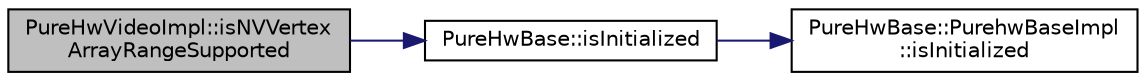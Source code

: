 digraph "PureHwVideoImpl::isNVVertexArrayRangeSupported"
{
 // LATEX_PDF_SIZE
  edge [fontname="Helvetica",fontsize="10",labelfontname="Helvetica",labelfontsize="10"];
  node [fontname="Helvetica",fontsize="10",shape=record];
  rankdir="LR";
  Node1 [label="PureHwVideoImpl::isNVVertex\lArrayRangeSupported",height=0.2,width=0.4,color="black", fillcolor="grey75", style="filled", fontcolor="black",tooltip="Gets whether the nVidia-specific Vertex Array Range is supported."];
  Node1 -> Node2 [color="midnightblue",fontsize="10",style="solid",fontname="Helvetica"];
  Node2 [label="PureHwBase::isInitialized",height=0.2,width=0.4,color="black", fillcolor="white", style="filled",URL="$class_pure_hw_base.html#a9b43b708c80cc54e9b14328f7ec8f783",tooltip="Returns whether the instance is successfully initialized."];
  Node2 -> Node3 [color="midnightblue",fontsize="10",style="solid",fontname="Helvetica"];
  Node3 [label="PureHwBase::PurehwBaseImpl\l::isInitialized",height=0.2,width=0.4,color="black", fillcolor="white", style="filled",URL="$class_pure_hw_base_1_1_purehw_base_impl.html#a4bc9a5eb138fb0708fbaaa8b09ffc52a",tooltip="Returns whether the instance is successfully initialized."];
}
